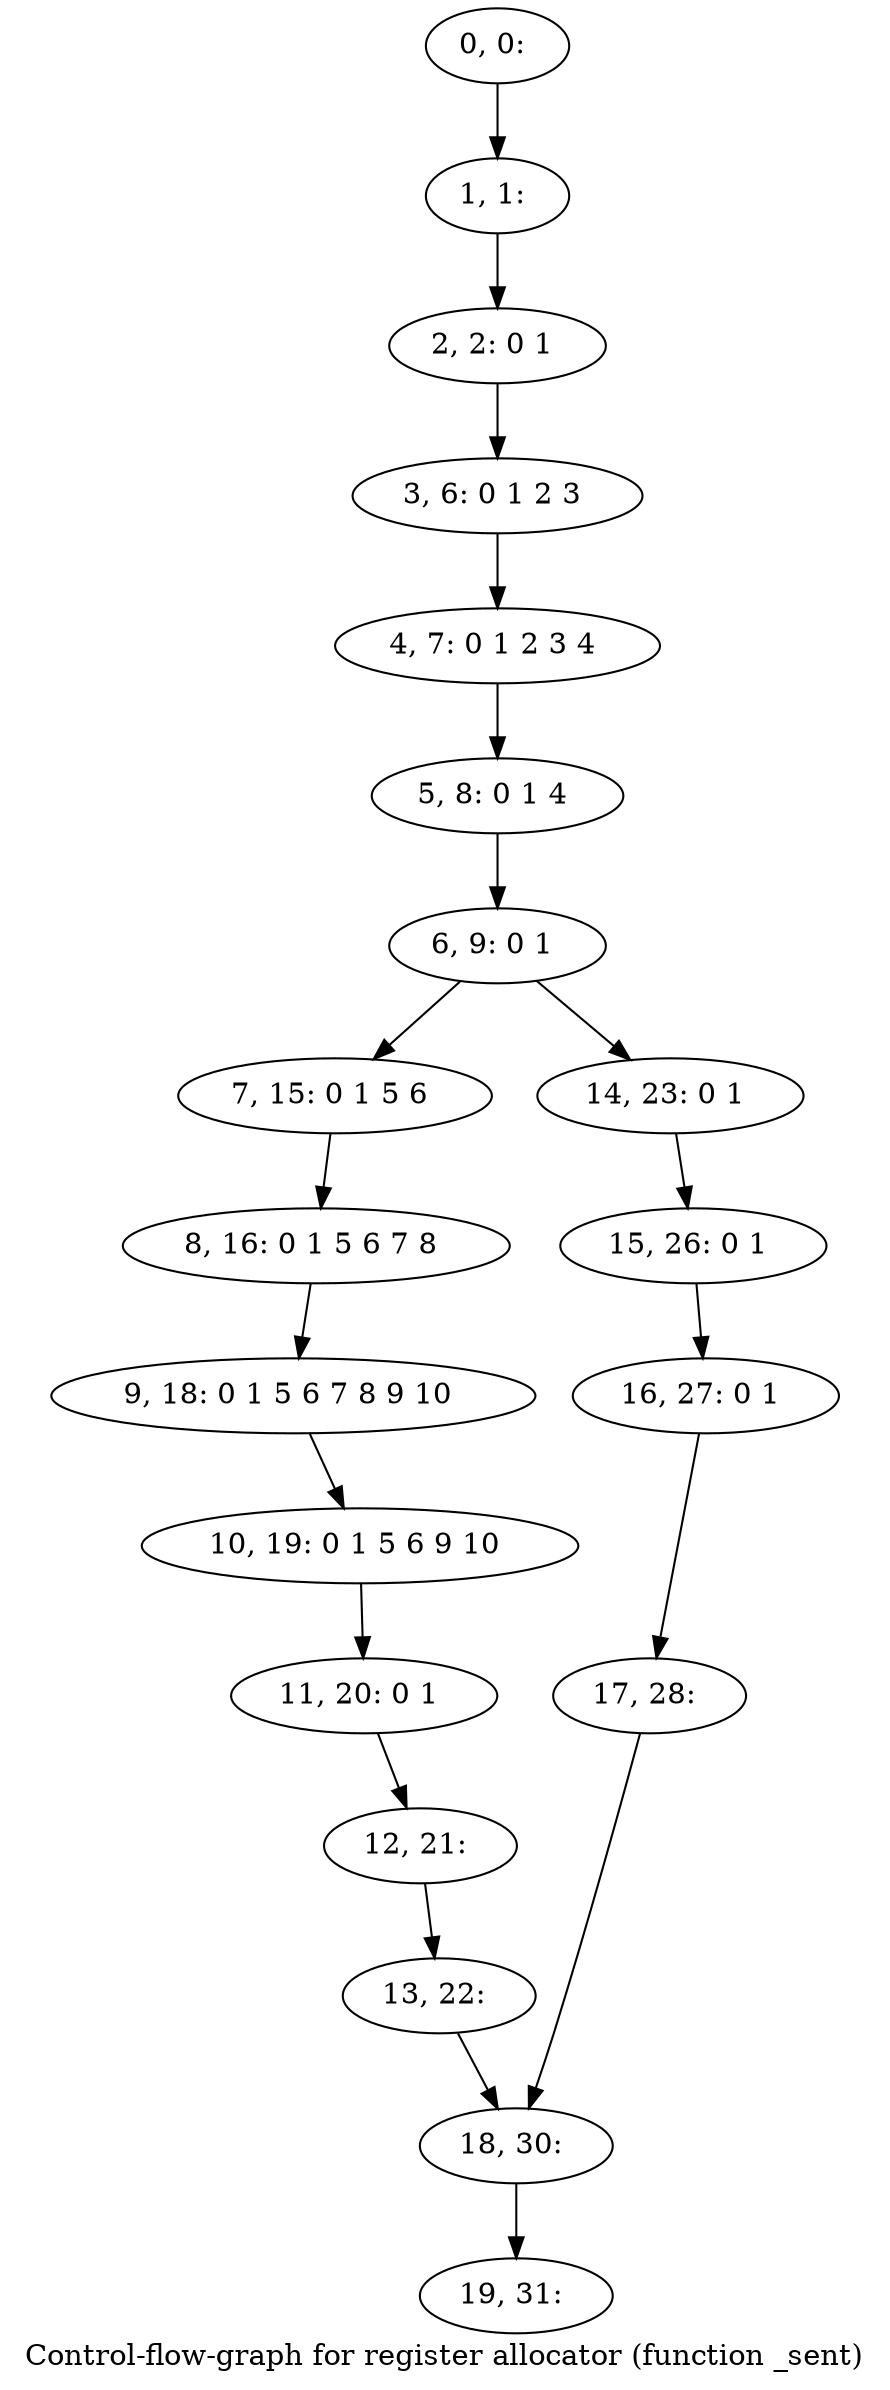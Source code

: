 digraph G {
graph [label="Control-flow-graph for register allocator (function _sent)"]
0[label="0, 0: "];
1[label="1, 1: "];
2[label="2, 2: 0 1 "];
3[label="3, 6: 0 1 2 3 "];
4[label="4, 7: 0 1 2 3 4 "];
5[label="5, 8: 0 1 4 "];
6[label="6, 9: 0 1 "];
7[label="7, 15: 0 1 5 6 "];
8[label="8, 16: 0 1 5 6 7 8 "];
9[label="9, 18: 0 1 5 6 7 8 9 10 "];
10[label="10, 19: 0 1 5 6 9 10 "];
11[label="11, 20: 0 1 "];
12[label="12, 21: "];
13[label="13, 22: "];
14[label="14, 23: 0 1 "];
15[label="15, 26: 0 1 "];
16[label="16, 27: 0 1 "];
17[label="17, 28: "];
18[label="18, 30: "];
19[label="19, 31: "];
0->1 ;
1->2 ;
2->3 ;
3->4 ;
4->5 ;
5->6 ;
6->7 ;
6->14 ;
7->8 ;
8->9 ;
9->10 ;
10->11 ;
11->12 ;
12->13 ;
13->18 ;
14->15 ;
15->16 ;
16->17 ;
17->18 ;
18->19 ;
}

